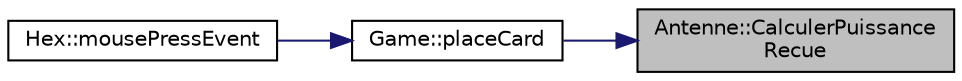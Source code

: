 digraph "Antenne::CalculerPuissanceRecue"
{
 // LATEX_PDF_SIZE
  edge [fontname="Helvetica",fontsize="10",labelfontname="Helvetica",labelfontsize="10"];
  node [fontname="Helvetica",fontsize="10",shape=record];
  rankdir="RL";
  Node19 [label="Antenne::CalculerPuissance\lRecue",height=0.2,width=0.4,color="black", fillcolor="grey75", style="filled", fontcolor="black",tooltip="calcule de la puissance recue suivant le model Free Space"];
  Node19 -> Node20 [dir="back",color="midnightblue",fontsize="10",style="solid",fontname="Helvetica"];
  Node20 [label="Game::placeCard",height=0.2,width=0.4,color="black", fillcolor="white", style="filled",URL="$class_game.html#a899968e870a05be0ca685138fbe12fda",tooltip="methode pour plusieurs action sur la scene"];
  Node20 -> Node21 [dir="back",color="midnightblue",fontsize="10",style="solid",fontname="Helvetica"];
  Node21 [label="Hex::mousePressEvent",height=0.2,width=0.4,color="black", fillcolor="white", style="filled",URL="$class_hex.html#a56c086c58855a7996e83d88fd5e7916b",tooltip=" "];
}
